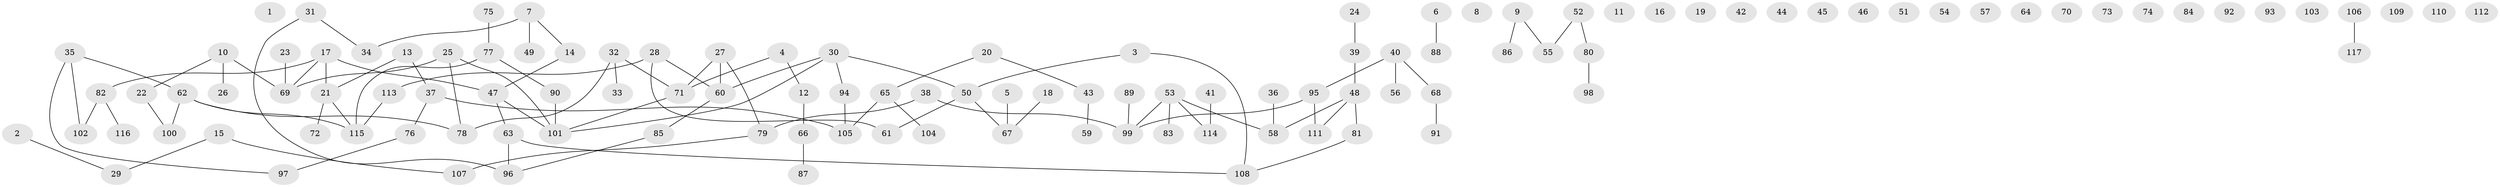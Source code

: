 // coarse degree distribution, {0: 0.2962962962962963, 1: 0.2345679012345679, 3: 0.14814814814814814, 2: 0.16049382716049382, 4: 0.09876543209876543, 5: 0.04938271604938271, 7: 0.012345679012345678}
// Generated by graph-tools (version 1.1) at 2025/23/03/03/25 07:23:28]
// undirected, 117 vertices, 106 edges
graph export_dot {
graph [start="1"]
  node [color=gray90,style=filled];
  1;
  2;
  3;
  4;
  5;
  6;
  7;
  8;
  9;
  10;
  11;
  12;
  13;
  14;
  15;
  16;
  17;
  18;
  19;
  20;
  21;
  22;
  23;
  24;
  25;
  26;
  27;
  28;
  29;
  30;
  31;
  32;
  33;
  34;
  35;
  36;
  37;
  38;
  39;
  40;
  41;
  42;
  43;
  44;
  45;
  46;
  47;
  48;
  49;
  50;
  51;
  52;
  53;
  54;
  55;
  56;
  57;
  58;
  59;
  60;
  61;
  62;
  63;
  64;
  65;
  66;
  67;
  68;
  69;
  70;
  71;
  72;
  73;
  74;
  75;
  76;
  77;
  78;
  79;
  80;
  81;
  82;
  83;
  84;
  85;
  86;
  87;
  88;
  89;
  90;
  91;
  92;
  93;
  94;
  95;
  96;
  97;
  98;
  99;
  100;
  101;
  102;
  103;
  104;
  105;
  106;
  107;
  108;
  109;
  110;
  111;
  112;
  113;
  114;
  115;
  116;
  117;
  2 -- 29;
  3 -- 50;
  3 -- 108;
  4 -- 12;
  4 -- 71;
  5 -- 67;
  6 -- 88;
  7 -- 14;
  7 -- 34;
  7 -- 49;
  9 -- 55;
  9 -- 86;
  10 -- 22;
  10 -- 26;
  10 -- 69;
  12 -- 66;
  13 -- 21;
  13 -- 37;
  14 -- 47;
  15 -- 29;
  15 -- 107;
  17 -- 21;
  17 -- 47;
  17 -- 69;
  17 -- 82;
  18 -- 67;
  20 -- 43;
  20 -- 65;
  21 -- 72;
  21 -- 115;
  22 -- 100;
  23 -- 69;
  24 -- 39;
  25 -- 69;
  25 -- 78;
  25 -- 101;
  27 -- 60;
  27 -- 71;
  27 -- 79;
  28 -- 60;
  28 -- 61;
  28 -- 113;
  30 -- 50;
  30 -- 60;
  30 -- 94;
  30 -- 101;
  31 -- 34;
  31 -- 96;
  32 -- 33;
  32 -- 71;
  32 -- 78;
  35 -- 62;
  35 -- 97;
  35 -- 102;
  36 -- 58;
  37 -- 76;
  37 -- 105;
  38 -- 79;
  38 -- 99;
  39 -- 48;
  40 -- 56;
  40 -- 68;
  40 -- 95;
  41 -- 114;
  43 -- 59;
  47 -- 63;
  47 -- 101;
  48 -- 58;
  48 -- 81;
  48 -- 111;
  50 -- 61;
  50 -- 67;
  52 -- 55;
  52 -- 80;
  53 -- 58;
  53 -- 83;
  53 -- 99;
  53 -- 114;
  60 -- 85;
  62 -- 78;
  62 -- 100;
  62 -- 115;
  63 -- 96;
  63 -- 108;
  65 -- 104;
  65 -- 105;
  66 -- 87;
  68 -- 91;
  71 -- 101;
  75 -- 77;
  76 -- 97;
  77 -- 90;
  77 -- 115;
  79 -- 107;
  80 -- 98;
  81 -- 108;
  82 -- 102;
  82 -- 116;
  85 -- 96;
  89 -- 99;
  90 -- 101;
  94 -- 105;
  95 -- 99;
  95 -- 111;
  106 -- 117;
  113 -- 115;
}
